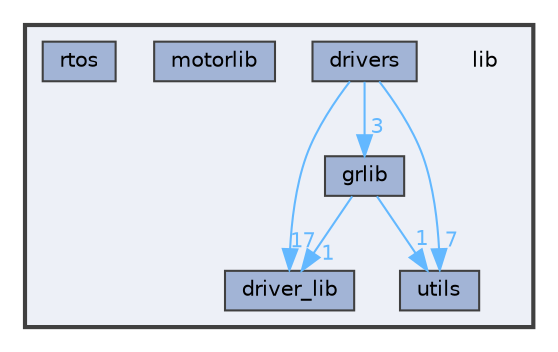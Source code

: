 digraph "lib"
{
 // LATEX_PDF_SIZE
  bgcolor="transparent";
  edge [fontname=Helvetica,fontsize=10,labelfontname=Helvetica,labelfontsize=10];
  node [fontname=Helvetica,fontsize=10,shape=box,height=0.2,width=0.4];
  compound=true
  subgraph clusterdir_97aefd0d527b934f1d99a682da8fe6a9 {
    graph [ bgcolor="#edf0f7", pencolor="grey25", label="", fontname=Helvetica,fontsize=10 style="filled,bold", URL="dir_97aefd0d527b934f1d99a682da8fe6a9.html",tooltip=""]
    dir_97aefd0d527b934f1d99a682da8fe6a9 [shape=plaintext, label="lib"];
  dir_1abf54d44f717646bd5b5484bd170198 [label="driver_lib", fillcolor="#a2b4d6", color="grey25", style="filled", URL="dir_1abf54d44f717646bd5b5484bd170198.html",tooltip=""];
  dir_47dd3e7e38a2e0ce703a37c1012486e7 [label="drivers", fillcolor="#a2b4d6", color="grey25", style="filled", URL="dir_47dd3e7e38a2e0ce703a37c1012486e7.html",tooltip=""];
  dir_3f3c012e53741245939470295e3d6db3 [label="grlib", fillcolor="#a2b4d6", color="grey25", style="filled", URL="dir_3f3c012e53741245939470295e3d6db3.html",tooltip=""];
  dir_45daf64ac534bda8eae9ff7c9928e992 [label="motorlib", fillcolor="#a2b4d6", color="grey25", style="filled", URL="dir_45daf64ac534bda8eae9ff7c9928e992.html",tooltip=""];
  dir_15b039604ed69f1a9bfa0f3d1aaac1a8 [label="rtos", fillcolor="#a2b4d6", color="grey25", style="filled", URL="dir_15b039604ed69f1a9bfa0f3d1aaac1a8.html",tooltip=""];
  dir_4ce02b87227cef1244bdd1fa3b12a08b [label="utils", fillcolor="#a2b4d6", color="grey25", style="filled", URL="dir_4ce02b87227cef1244bdd1fa3b12a08b.html",tooltip=""];
  }
  dir_47dd3e7e38a2e0ce703a37c1012486e7->dir_1abf54d44f717646bd5b5484bd170198 [headlabel="17", labeldistance=1.5 headhref="dir_000001_000000.html" href="dir_000001_000000.html" color="steelblue1" fontcolor="steelblue1"];
  dir_47dd3e7e38a2e0ce703a37c1012486e7->dir_3f3c012e53741245939470295e3d6db3 [headlabel="3", labeldistance=1.5 headhref="dir_000001_000003.html" href="dir_000001_000003.html" color="steelblue1" fontcolor="steelblue1"];
  dir_47dd3e7e38a2e0ce703a37c1012486e7->dir_4ce02b87227cef1244bdd1fa3b12a08b [headlabel="7", labeldistance=1.5 headhref="dir_000001_000008.html" href="dir_000001_000008.html" color="steelblue1" fontcolor="steelblue1"];
  dir_3f3c012e53741245939470295e3d6db3->dir_1abf54d44f717646bd5b5484bd170198 [headlabel="1", labeldistance=1.5 headhref="dir_000003_000000.html" href="dir_000003_000000.html" color="steelblue1" fontcolor="steelblue1"];
  dir_3f3c012e53741245939470295e3d6db3->dir_4ce02b87227cef1244bdd1fa3b12a08b [headlabel="1", labeldistance=1.5 headhref="dir_000003_000008.html" href="dir_000003_000008.html" color="steelblue1" fontcolor="steelblue1"];
}
